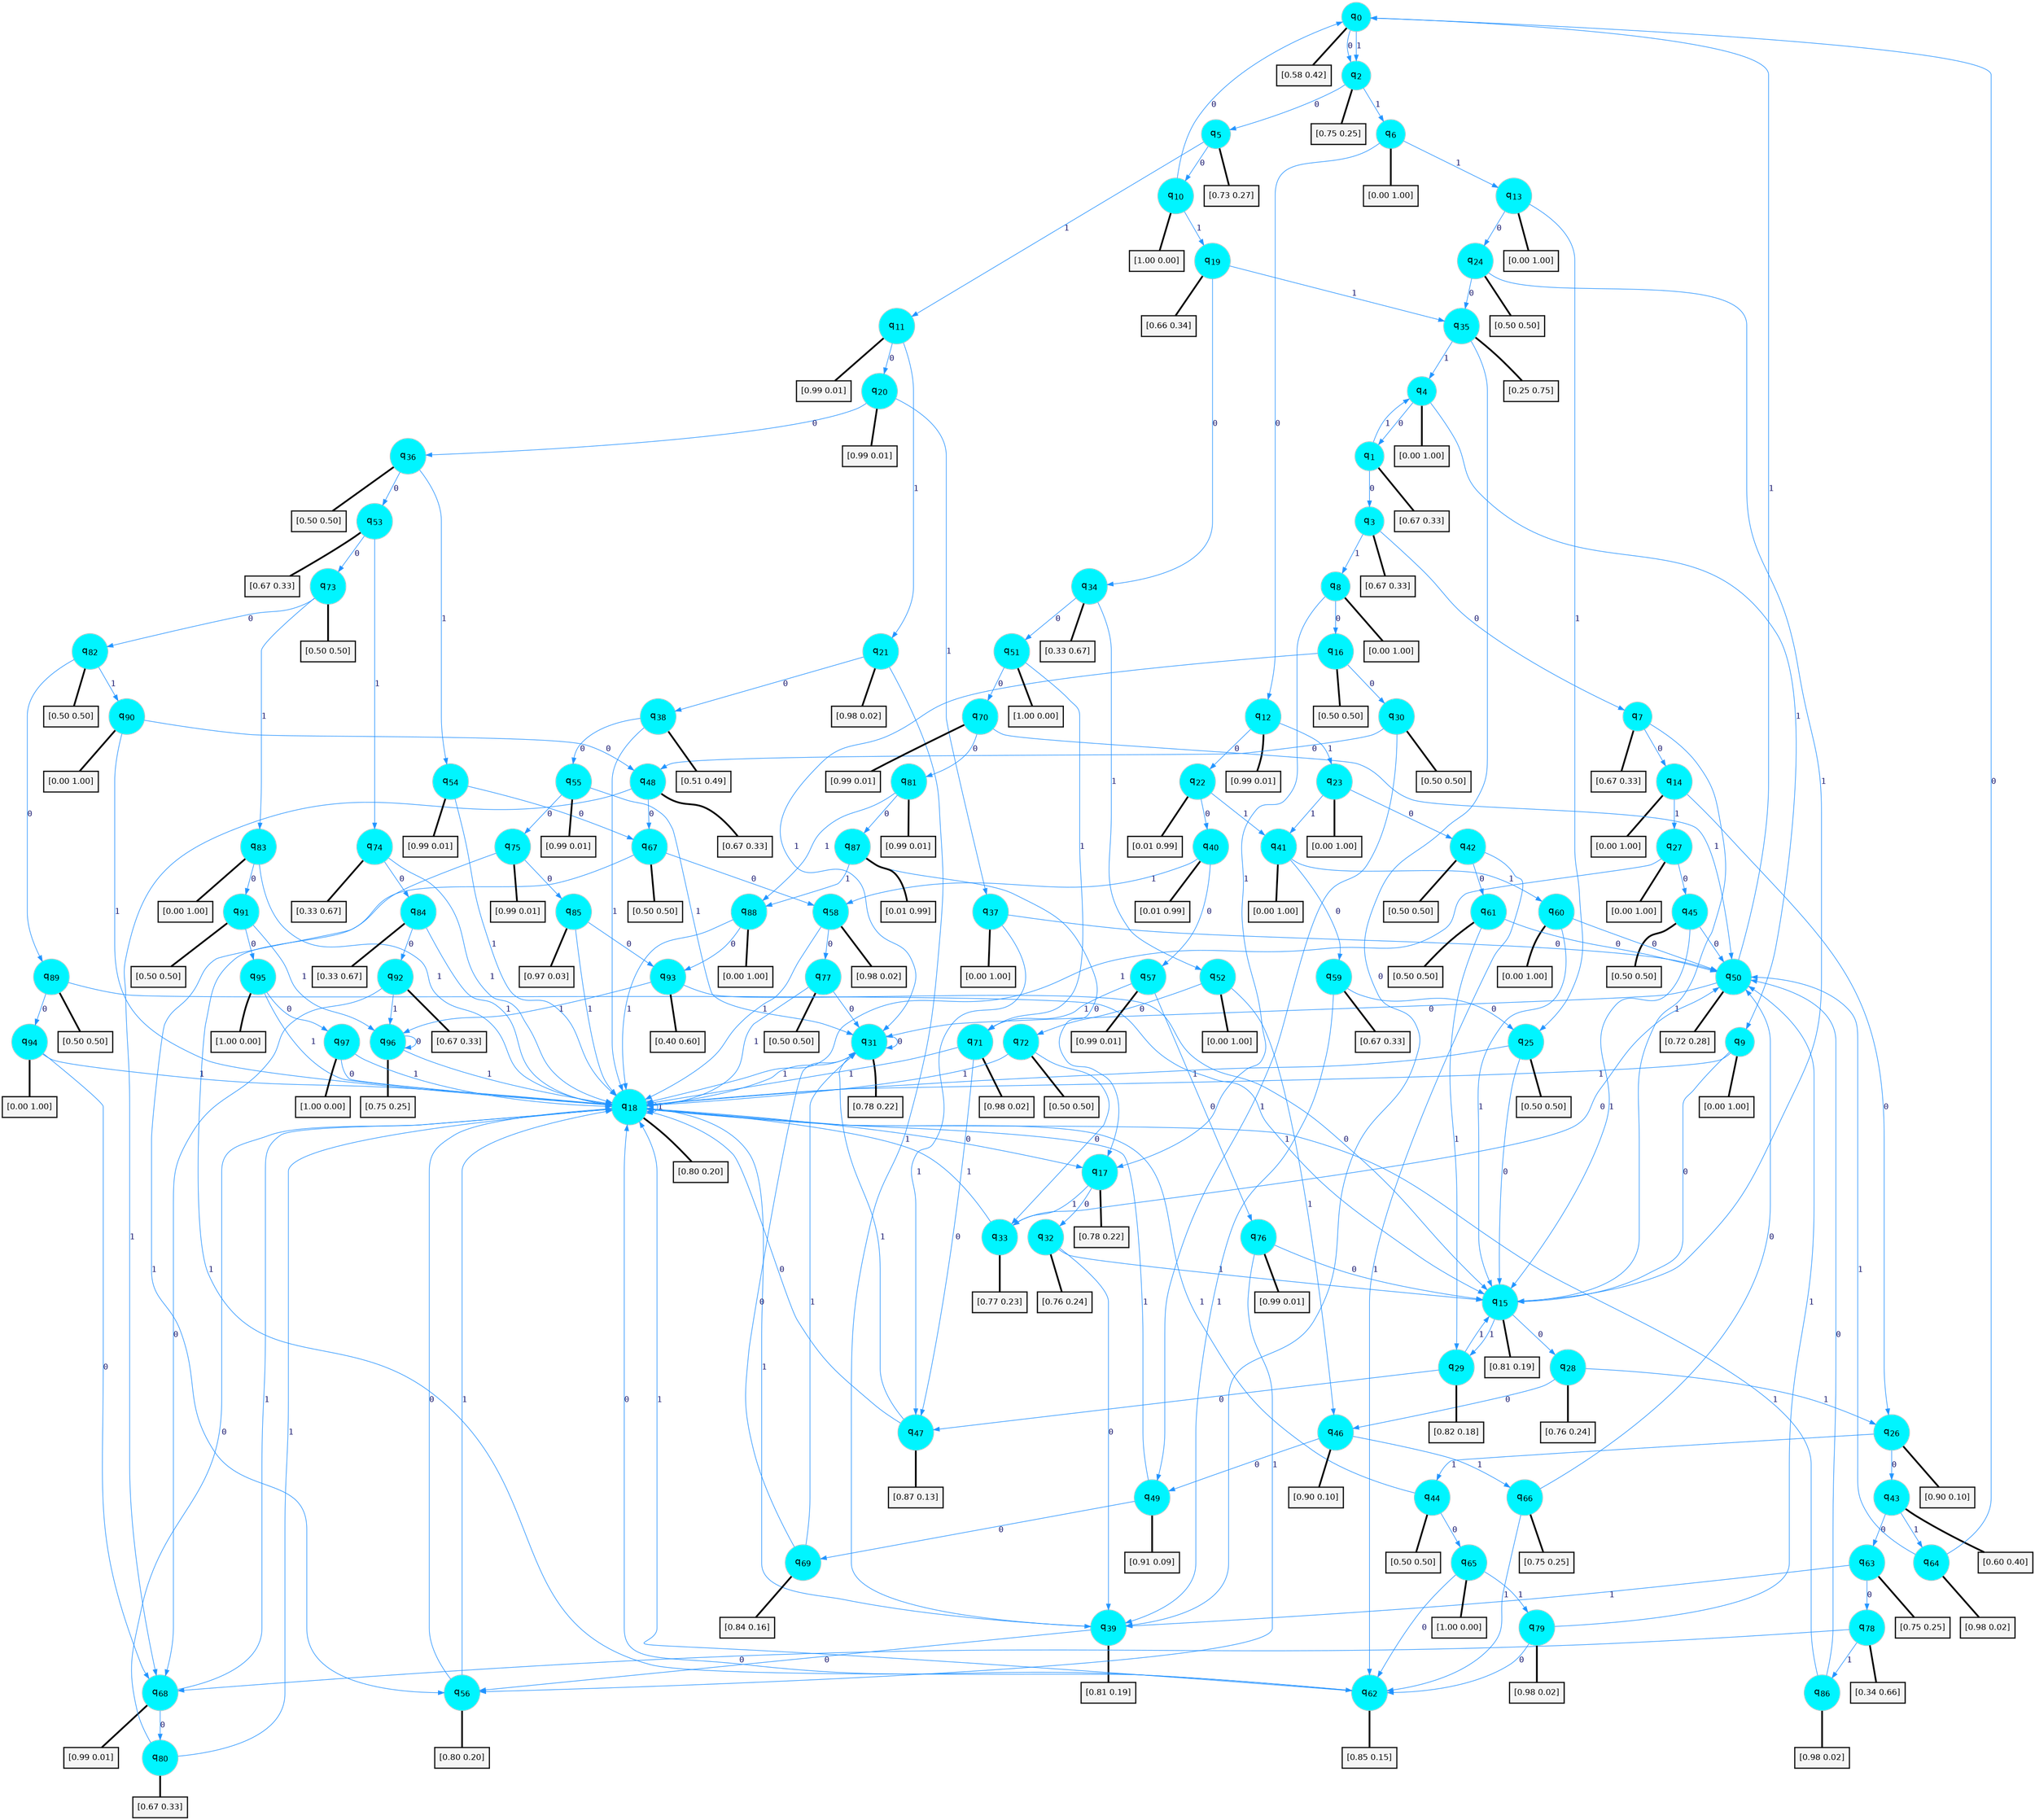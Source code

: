 digraph G {
graph [
bgcolor=transparent, dpi=300, rankdir=TD, size="40,25"];
node [
color=gray, fillcolor=turquoise1, fontcolor=black, fontname=Helvetica, fontsize=16, fontweight=bold, shape=circle, style=filled];
edge [
arrowsize=1, color=dodgerblue1, fontcolor=midnightblue, fontname=courier, fontweight=bold, penwidth=1, style=solid, weight=20];
0[label=<q<SUB>0</SUB>>];
1[label=<q<SUB>1</SUB>>];
2[label=<q<SUB>2</SUB>>];
3[label=<q<SUB>3</SUB>>];
4[label=<q<SUB>4</SUB>>];
5[label=<q<SUB>5</SUB>>];
6[label=<q<SUB>6</SUB>>];
7[label=<q<SUB>7</SUB>>];
8[label=<q<SUB>8</SUB>>];
9[label=<q<SUB>9</SUB>>];
10[label=<q<SUB>10</SUB>>];
11[label=<q<SUB>11</SUB>>];
12[label=<q<SUB>12</SUB>>];
13[label=<q<SUB>13</SUB>>];
14[label=<q<SUB>14</SUB>>];
15[label=<q<SUB>15</SUB>>];
16[label=<q<SUB>16</SUB>>];
17[label=<q<SUB>17</SUB>>];
18[label=<q<SUB>18</SUB>>];
19[label=<q<SUB>19</SUB>>];
20[label=<q<SUB>20</SUB>>];
21[label=<q<SUB>21</SUB>>];
22[label=<q<SUB>22</SUB>>];
23[label=<q<SUB>23</SUB>>];
24[label=<q<SUB>24</SUB>>];
25[label=<q<SUB>25</SUB>>];
26[label=<q<SUB>26</SUB>>];
27[label=<q<SUB>27</SUB>>];
28[label=<q<SUB>28</SUB>>];
29[label=<q<SUB>29</SUB>>];
30[label=<q<SUB>30</SUB>>];
31[label=<q<SUB>31</SUB>>];
32[label=<q<SUB>32</SUB>>];
33[label=<q<SUB>33</SUB>>];
34[label=<q<SUB>34</SUB>>];
35[label=<q<SUB>35</SUB>>];
36[label=<q<SUB>36</SUB>>];
37[label=<q<SUB>37</SUB>>];
38[label=<q<SUB>38</SUB>>];
39[label=<q<SUB>39</SUB>>];
40[label=<q<SUB>40</SUB>>];
41[label=<q<SUB>41</SUB>>];
42[label=<q<SUB>42</SUB>>];
43[label=<q<SUB>43</SUB>>];
44[label=<q<SUB>44</SUB>>];
45[label=<q<SUB>45</SUB>>];
46[label=<q<SUB>46</SUB>>];
47[label=<q<SUB>47</SUB>>];
48[label=<q<SUB>48</SUB>>];
49[label=<q<SUB>49</SUB>>];
50[label=<q<SUB>50</SUB>>];
51[label=<q<SUB>51</SUB>>];
52[label=<q<SUB>52</SUB>>];
53[label=<q<SUB>53</SUB>>];
54[label=<q<SUB>54</SUB>>];
55[label=<q<SUB>55</SUB>>];
56[label=<q<SUB>56</SUB>>];
57[label=<q<SUB>57</SUB>>];
58[label=<q<SUB>58</SUB>>];
59[label=<q<SUB>59</SUB>>];
60[label=<q<SUB>60</SUB>>];
61[label=<q<SUB>61</SUB>>];
62[label=<q<SUB>62</SUB>>];
63[label=<q<SUB>63</SUB>>];
64[label=<q<SUB>64</SUB>>];
65[label=<q<SUB>65</SUB>>];
66[label=<q<SUB>66</SUB>>];
67[label=<q<SUB>67</SUB>>];
68[label=<q<SUB>68</SUB>>];
69[label=<q<SUB>69</SUB>>];
70[label=<q<SUB>70</SUB>>];
71[label=<q<SUB>71</SUB>>];
72[label=<q<SUB>72</SUB>>];
73[label=<q<SUB>73</SUB>>];
74[label=<q<SUB>74</SUB>>];
75[label=<q<SUB>75</SUB>>];
76[label=<q<SUB>76</SUB>>];
77[label=<q<SUB>77</SUB>>];
78[label=<q<SUB>78</SUB>>];
79[label=<q<SUB>79</SUB>>];
80[label=<q<SUB>80</SUB>>];
81[label=<q<SUB>81</SUB>>];
82[label=<q<SUB>82</SUB>>];
83[label=<q<SUB>83</SUB>>];
84[label=<q<SUB>84</SUB>>];
85[label=<q<SUB>85</SUB>>];
86[label=<q<SUB>86</SUB>>];
87[label=<q<SUB>87</SUB>>];
88[label=<q<SUB>88</SUB>>];
89[label=<q<SUB>89</SUB>>];
90[label=<q<SUB>90</SUB>>];
91[label=<q<SUB>91</SUB>>];
92[label=<q<SUB>92</SUB>>];
93[label=<q<SUB>93</SUB>>];
94[label=<q<SUB>94</SUB>>];
95[label=<q<SUB>95</SUB>>];
96[label=<q<SUB>96</SUB>>];
97[label=<q<SUB>97</SUB>>];
98[label="[0.58 0.42]", shape=box,fontcolor=black, fontname=Helvetica, fontsize=14, penwidth=2, fillcolor=whitesmoke,color=black];
99[label="[0.67 0.33]", shape=box,fontcolor=black, fontname=Helvetica, fontsize=14, penwidth=2, fillcolor=whitesmoke,color=black];
100[label="[0.75 0.25]", shape=box,fontcolor=black, fontname=Helvetica, fontsize=14, penwidth=2, fillcolor=whitesmoke,color=black];
101[label="[0.67 0.33]", shape=box,fontcolor=black, fontname=Helvetica, fontsize=14, penwidth=2, fillcolor=whitesmoke,color=black];
102[label="[0.00 1.00]", shape=box,fontcolor=black, fontname=Helvetica, fontsize=14, penwidth=2, fillcolor=whitesmoke,color=black];
103[label="[0.73 0.27]", shape=box,fontcolor=black, fontname=Helvetica, fontsize=14, penwidth=2, fillcolor=whitesmoke,color=black];
104[label="[0.00 1.00]", shape=box,fontcolor=black, fontname=Helvetica, fontsize=14, penwidth=2, fillcolor=whitesmoke,color=black];
105[label="[0.67 0.33]", shape=box,fontcolor=black, fontname=Helvetica, fontsize=14, penwidth=2, fillcolor=whitesmoke,color=black];
106[label="[0.00 1.00]", shape=box,fontcolor=black, fontname=Helvetica, fontsize=14, penwidth=2, fillcolor=whitesmoke,color=black];
107[label="[0.00 1.00]", shape=box,fontcolor=black, fontname=Helvetica, fontsize=14, penwidth=2, fillcolor=whitesmoke,color=black];
108[label="[1.00 0.00]", shape=box,fontcolor=black, fontname=Helvetica, fontsize=14, penwidth=2, fillcolor=whitesmoke,color=black];
109[label="[0.99 0.01]", shape=box,fontcolor=black, fontname=Helvetica, fontsize=14, penwidth=2, fillcolor=whitesmoke,color=black];
110[label="[0.99 0.01]", shape=box,fontcolor=black, fontname=Helvetica, fontsize=14, penwidth=2, fillcolor=whitesmoke,color=black];
111[label="[0.00 1.00]", shape=box,fontcolor=black, fontname=Helvetica, fontsize=14, penwidth=2, fillcolor=whitesmoke,color=black];
112[label="[0.00 1.00]", shape=box,fontcolor=black, fontname=Helvetica, fontsize=14, penwidth=2, fillcolor=whitesmoke,color=black];
113[label="[0.81 0.19]", shape=box,fontcolor=black, fontname=Helvetica, fontsize=14, penwidth=2, fillcolor=whitesmoke,color=black];
114[label="[0.50 0.50]", shape=box,fontcolor=black, fontname=Helvetica, fontsize=14, penwidth=2, fillcolor=whitesmoke,color=black];
115[label="[0.78 0.22]", shape=box,fontcolor=black, fontname=Helvetica, fontsize=14, penwidth=2, fillcolor=whitesmoke,color=black];
116[label="[0.80 0.20]", shape=box,fontcolor=black, fontname=Helvetica, fontsize=14, penwidth=2, fillcolor=whitesmoke,color=black];
117[label="[0.66 0.34]", shape=box,fontcolor=black, fontname=Helvetica, fontsize=14, penwidth=2, fillcolor=whitesmoke,color=black];
118[label="[0.99 0.01]", shape=box,fontcolor=black, fontname=Helvetica, fontsize=14, penwidth=2, fillcolor=whitesmoke,color=black];
119[label="[0.98 0.02]", shape=box,fontcolor=black, fontname=Helvetica, fontsize=14, penwidth=2, fillcolor=whitesmoke,color=black];
120[label="[0.01 0.99]", shape=box,fontcolor=black, fontname=Helvetica, fontsize=14, penwidth=2, fillcolor=whitesmoke,color=black];
121[label="[0.00 1.00]", shape=box,fontcolor=black, fontname=Helvetica, fontsize=14, penwidth=2, fillcolor=whitesmoke,color=black];
122[label="[0.50 0.50]", shape=box,fontcolor=black, fontname=Helvetica, fontsize=14, penwidth=2, fillcolor=whitesmoke,color=black];
123[label="[0.50 0.50]", shape=box,fontcolor=black, fontname=Helvetica, fontsize=14, penwidth=2, fillcolor=whitesmoke,color=black];
124[label="[0.90 0.10]", shape=box,fontcolor=black, fontname=Helvetica, fontsize=14, penwidth=2, fillcolor=whitesmoke,color=black];
125[label="[0.00 1.00]", shape=box,fontcolor=black, fontname=Helvetica, fontsize=14, penwidth=2, fillcolor=whitesmoke,color=black];
126[label="[0.76 0.24]", shape=box,fontcolor=black, fontname=Helvetica, fontsize=14, penwidth=2, fillcolor=whitesmoke,color=black];
127[label="[0.82 0.18]", shape=box,fontcolor=black, fontname=Helvetica, fontsize=14, penwidth=2, fillcolor=whitesmoke,color=black];
128[label="[0.50 0.50]", shape=box,fontcolor=black, fontname=Helvetica, fontsize=14, penwidth=2, fillcolor=whitesmoke,color=black];
129[label="[0.78 0.22]", shape=box,fontcolor=black, fontname=Helvetica, fontsize=14, penwidth=2, fillcolor=whitesmoke,color=black];
130[label="[0.76 0.24]", shape=box,fontcolor=black, fontname=Helvetica, fontsize=14, penwidth=2, fillcolor=whitesmoke,color=black];
131[label="[0.77 0.23]", shape=box,fontcolor=black, fontname=Helvetica, fontsize=14, penwidth=2, fillcolor=whitesmoke,color=black];
132[label="[0.33 0.67]", shape=box,fontcolor=black, fontname=Helvetica, fontsize=14, penwidth=2, fillcolor=whitesmoke,color=black];
133[label="[0.25 0.75]", shape=box,fontcolor=black, fontname=Helvetica, fontsize=14, penwidth=2, fillcolor=whitesmoke,color=black];
134[label="[0.50 0.50]", shape=box,fontcolor=black, fontname=Helvetica, fontsize=14, penwidth=2, fillcolor=whitesmoke,color=black];
135[label="[0.00 1.00]", shape=box,fontcolor=black, fontname=Helvetica, fontsize=14, penwidth=2, fillcolor=whitesmoke,color=black];
136[label="[0.51 0.49]", shape=box,fontcolor=black, fontname=Helvetica, fontsize=14, penwidth=2, fillcolor=whitesmoke,color=black];
137[label="[0.81 0.19]", shape=box,fontcolor=black, fontname=Helvetica, fontsize=14, penwidth=2, fillcolor=whitesmoke,color=black];
138[label="[0.01 0.99]", shape=box,fontcolor=black, fontname=Helvetica, fontsize=14, penwidth=2, fillcolor=whitesmoke,color=black];
139[label="[0.00 1.00]", shape=box,fontcolor=black, fontname=Helvetica, fontsize=14, penwidth=2, fillcolor=whitesmoke,color=black];
140[label="[0.50 0.50]", shape=box,fontcolor=black, fontname=Helvetica, fontsize=14, penwidth=2, fillcolor=whitesmoke,color=black];
141[label="[0.60 0.40]", shape=box,fontcolor=black, fontname=Helvetica, fontsize=14, penwidth=2, fillcolor=whitesmoke,color=black];
142[label="[0.50 0.50]", shape=box,fontcolor=black, fontname=Helvetica, fontsize=14, penwidth=2, fillcolor=whitesmoke,color=black];
143[label="[0.50 0.50]", shape=box,fontcolor=black, fontname=Helvetica, fontsize=14, penwidth=2, fillcolor=whitesmoke,color=black];
144[label="[0.90 0.10]", shape=box,fontcolor=black, fontname=Helvetica, fontsize=14, penwidth=2, fillcolor=whitesmoke,color=black];
145[label="[0.87 0.13]", shape=box,fontcolor=black, fontname=Helvetica, fontsize=14, penwidth=2, fillcolor=whitesmoke,color=black];
146[label="[0.67 0.33]", shape=box,fontcolor=black, fontname=Helvetica, fontsize=14, penwidth=2, fillcolor=whitesmoke,color=black];
147[label="[0.91 0.09]", shape=box,fontcolor=black, fontname=Helvetica, fontsize=14, penwidth=2, fillcolor=whitesmoke,color=black];
148[label="[0.72 0.28]", shape=box,fontcolor=black, fontname=Helvetica, fontsize=14, penwidth=2, fillcolor=whitesmoke,color=black];
149[label="[1.00 0.00]", shape=box,fontcolor=black, fontname=Helvetica, fontsize=14, penwidth=2, fillcolor=whitesmoke,color=black];
150[label="[0.00 1.00]", shape=box,fontcolor=black, fontname=Helvetica, fontsize=14, penwidth=2, fillcolor=whitesmoke,color=black];
151[label="[0.67 0.33]", shape=box,fontcolor=black, fontname=Helvetica, fontsize=14, penwidth=2, fillcolor=whitesmoke,color=black];
152[label="[0.99 0.01]", shape=box,fontcolor=black, fontname=Helvetica, fontsize=14, penwidth=2, fillcolor=whitesmoke,color=black];
153[label="[0.99 0.01]", shape=box,fontcolor=black, fontname=Helvetica, fontsize=14, penwidth=2, fillcolor=whitesmoke,color=black];
154[label="[0.80 0.20]", shape=box,fontcolor=black, fontname=Helvetica, fontsize=14, penwidth=2, fillcolor=whitesmoke,color=black];
155[label="[0.99 0.01]", shape=box,fontcolor=black, fontname=Helvetica, fontsize=14, penwidth=2, fillcolor=whitesmoke,color=black];
156[label="[0.98 0.02]", shape=box,fontcolor=black, fontname=Helvetica, fontsize=14, penwidth=2, fillcolor=whitesmoke,color=black];
157[label="[0.67 0.33]", shape=box,fontcolor=black, fontname=Helvetica, fontsize=14, penwidth=2, fillcolor=whitesmoke,color=black];
158[label="[0.00 1.00]", shape=box,fontcolor=black, fontname=Helvetica, fontsize=14, penwidth=2, fillcolor=whitesmoke,color=black];
159[label="[0.50 0.50]", shape=box,fontcolor=black, fontname=Helvetica, fontsize=14, penwidth=2, fillcolor=whitesmoke,color=black];
160[label="[0.85 0.15]", shape=box,fontcolor=black, fontname=Helvetica, fontsize=14, penwidth=2, fillcolor=whitesmoke,color=black];
161[label="[0.75 0.25]", shape=box,fontcolor=black, fontname=Helvetica, fontsize=14, penwidth=2, fillcolor=whitesmoke,color=black];
162[label="[0.98 0.02]", shape=box,fontcolor=black, fontname=Helvetica, fontsize=14, penwidth=2, fillcolor=whitesmoke,color=black];
163[label="[1.00 0.00]", shape=box,fontcolor=black, fontname=Helvetica, fontsize=14, penwidth=2, fillcolor=whitesmoke,color=black];
164[label="[0.75 0.25]", shape=box,fontcolor=black, fontname=Helvetica, fontsize=14, penwidth=2, fillcolor=whitesmoke,color=black];
165[label="[0.50 0.50]", shape=box,fontcolor=black, fontname=Helvetica, fontsize=14, penwidth=2, fillcolor=whitesmoke,color=black];
166[label="[0.99 0.01]", shape=box,fontcolor=black, fontname=Helvetica, fontsize=14, penwidth=2, fillcolor=whitesmoke,color=black];
167[label="[0.84 0.16]", shape=box,fontcolor=black, fontname=Helvetica, fontsize=14, penwidth=2, fillcolor=whitesmoke,color=black];
168[label="[0.99 0.01]", shape=box,fontcolor=black, fontname=Helvetica, fontsize=14, penwidth=2, fillcolor=whitesmoke,color=black];
169[label="[0.98 0.02]", shape=box,fontcolor=black, fontname=Helvetica, fontsize=14, penwidth=2, fillcolor=whitesmoke,color=black];
170[label="[0.50 0.50]", shape=box,fontcolor=black, fontname=Helvetica, fontsize=14, penwidth=2, fillcolor=whitesmoke,color=black];
171[label="[0.50 0.50]", shape=box,fontcolor=black, fontname=Helvetica, fontsize=14, penwidth=2, fillcolor=whitesmoke,color=black];
172[label="[0.33 0.67]", shape=box,fontcolor=black, fontname=Helvetica, fontsize=14, penwidth=2, fillcolor=whitesmoke,color=black];
173[label="[0.99 0.01]", shape=box,fontcolor=black, fontname=Helvetica, fontsize=14, penwidth=2, fillcolor=whitesmoke,color=black];
174[label="[0.99 0.01]", shape=box,fontcolor=black, fontname=Helvetica, fontsize=14, penwidth=2, fillcolor=whitesmoke,color=black];
175[label="[0.50 0.50]", shape=box,fontcolor=black, fontname=Helvetica, fontsize=14, penwidth=2, fillcolor=whitesmoke,color=black];
176[label="[0.34 0.66]", shape=box,fontcolor=black, fontname=Helvetica, fontsize=14, penwidth=2, fillcolor=whitesmoke,color=black];
177[label="[0.98 0.02]", shape=box,fontcolor=black, fontname=Helvetica, fontsize=14, penwidth=2, fillcolor=whitesmoke,color=black];
178[label="[0.67 0.33]", shape=box,fontcolor=black, fontname=Helvetica, fontsize=14, penwidth=2, fillcolor=whitesmoke,color=black];
179[label="[0.99 0.01]", shape=box,fontcolor=black, fontname=Helvetica, fontsize=14, penwidth=2, fillcolor=whitesmoke,color=black];
180[label="[0.50 0.50]", shape=box,fontcolor=black, fontname=Helvetica, fontsize=14, penwidth=2, fillcolor=whitesmoke,color=black];
181[label="[0.00 1.00]", shape=box,fontcolor=black, fontname=Helvetica, fontsize=14, penwidth=2, fillcolor=whitesmoke,color=black];
182[label="[0.33 0.67]", shape=box,fontcolor=black, fontname=Helvetica, fontsize=14, penwidth=2, fillcolor=whitesmoke,color=black];
183[label="[0.97 0.03]", shape=box,fontcolor=black, fontname=Helvetica, fontsize=14, penwidth=2, fillcolor=whitesmoke,color=black];
184[label="[0.98 0.02]", shape=box,fontcolor=black, fontname=Helvetica, fontsize=14, penwidth=2, fillcolor=whitesmoke,color=black];
185[label="[0.01 0.99]", shape=box,fontcolor=black, fontname=Helvetica, fontsize=14, penwidth=2, fillcolor=whitesmoke,color=black];
186[label="[0.00 1.00]", shape=box,fontcolor=black, fontname=Helvetica, fontsize=14, penwidth=2, fillcolor=whitesmoke,color=black];
187[label="[0.50 0.50]", shape=box,fontcolor=black, fontname=Helvetica, fontsize=14, penwidth=2, fillcolor=whitesmoke,color=black];
188[label="[0.00 1.00]", shape=box,fontcolor=black, fontname=Helvetica, fontsize=14, penwidth=2, fillcolor=whitesmoke,color=black];
189[label="[0.50 0.50]", shape=box,fontcolor=black, fontname=Helvetica, fontsize=14, penwidth=2, fillcolor=whitesmoke,color=black];
190[label="[0.67 0.33]", shape=box,fontcolor=black, fontname=Helvetica, fontsize=14, penwidth=2, fillcolor=whitesmoke,color=black];
191[label="[0.40 0.60]", shape=box,fontcolor=black, fontname=Helvetica, fontsize=14, penwidth=2, fillcolor=whitesmoke,color=black];
192[label="[0.00 1.00]", shape=box,fontcolor=black, fontname=Helvetica, fontsize=14, penwidth=2, fillcolor=whitesmoke,color=black];
193[label="[1.00 0.00]", shape=box,fontcolor=black, fontname=Helvetica, fontsize=14, penwidth=2, fillcolor=whitesmoke,color=black];
194[label="[0.75 0.25]", shape=box,fontcolor=black, fontname=Helvetica, fontsize=14, penwidth=2, fillcolor=whitesmoke,color=black];
195[label="[1.00 0.00]", shape=box,fontcolor=black, fontname=Helvetica, fontsize=14, penwidth=2, fillcolor=whitesmoke,color=black];
0->2 [label=0];
0->2 [label=1];
0->98 [arrowhead=none, penwidth=3,color=black];
1->3 [label=0];
1->4 [label=1];
1->99 [arrowhead=none, penwidth=3,color=black];
2->5 [label=0];
2->6 [label=1];
2->100 [arrowhead=none, penwidth=3,color=black];
3->7 [label=0];
3->8 [label=1];
3->101 [arrowhead=none, penwidth=3,color=black];
4->1 [label=0];
4->9 [label=1];
4->102 [arrowhead=none, penwidth=3,color=black];
5->10 [label=0];
5->11 [label=1];
5->103 [arrowhead=none, penwidth=3,color=black];
6->12 [label=0];
6->13 [label=1];
6->104 [arrowhead=none, penwidth=3,color=black];
7->14 [label=0];
7->15 [label=1];
7->105 [arrowhead=none, penwidth=3,color=black];
8->16 [label=0];
8->17 [label=1];
8->106 [arrowhead=none, penwidth=3,color=black];
9->15 [label=0];
9->18 [label=1];
9->107 [arrowhead=none, penwidth=3,color=black];
10->0 [label=0];
10->19 [label=1];
10->108 [arrowhead=none, penwidth=3,color=black];
11->20 [label=0];
11->21 [label=1];
11->109 [arrowhead=none, penwidth=3,color=black];
12->22 [label=0];
12->23 [label=1];
12->110 [arrowhead=none, penwidth=3,color=black];
13->24 [label=0];
13->25 [label=1];
13->111 [arrowhead=none, penwidth=3,color=black];
14->26 [label=0];
14->27 [label=1];
14->112 [arrowhead=none, penwidth=3,color=black];
15->28 [label=0];
15->29 [label=1];
15->113 [arrowhead=none, penwidth=3,color=black];
16->30 [label=0];
16->31 [label=1];
16->114 [arrowhead=none, penwidth=3,color=black];
17->32 [label=0];
17->33 [label=1];
17->115 [arrowhead=none, penwidth=3,color=black];
18->17 [label=0];
18->18 [label=1];
18->116 [arrowhead=none, penwidth=3,color=black];
19->34 [label=0];
19->35 [label=1];
19->117 [arrowhead=none, penwidth=3,color=black];
20->36 [label=0];
20->37 [label=1];
20->118 [arrowhead=none, penwidth=3,color=black];
21->38 [label=0];
21->39 [label=1];
21->119 [arrowhead=none, penwidth=3,color=black];
22->40 [label=0];
22->41 [label=1];
22->120 [arrowhead=none, penwidth=3,color=black];
23->42 [label=0];
23->41 [label=1];
23->121 [arrowhead=none, penwidth=3,color=black];
24->35 [label=0];
24->15 [label=1];
24->122 [arrowhead=none, penwidth=3,color=black];
25->15 [label=0];
25->18 [label=1];
25->123 [arrowhead=none, penwidth=3,color=black];
26->43 [label=0];
26->44 [label=1];
26->124 [arrowhead=none, penwidth=3,color=black];
27->45 [label=0];
27->18 [label=1];
27->125 [arrowhead=none, penwidth=3,color=black];
28->46 [label=0];
28->26 [label=1];
28->126 [arrowhead=none, penwidth=3,color=black];
29->47 [label=0];
29->15 [label=1];
29->127 [arrowhead=none, penwidth=3,color=black];
30->48 [label=0];
30->49 [label=1];
30->128 [arrowhead=none, penwidth=3,color=black];
31->31 [label=0];
31->18 [label=1];
31->129 [arrowhead=none, penwidth=3,color=black];
32->39 [label=0];
32->15 [label=1];
32->130 [arrowhead=none, penwidth=3,color=black];
33->50 [label=0];
33->18 [label=1];
33->131 [arrowhead=none, penwidth=3,color=black];
34->51 [label=0];
34->52 [label=1];
34->132 [arrowhead=none, penwidth=3,color=black];
35->39 [label=0];
35->4 [label=1];
35->133 [arrowhead=none, penwidth=3,color=black];
36->53 [label=0];
36->54 [label=1];
36->134 [arrowhead=none, penwidth=3,color=black];
37->50 [label=0];
37->47 [label=1];
37->135 [arrowhead=none, penwidth=3,color=black];
38->55 [label=0];
38->18 [label=1];
38->136 [arrowhead=none, penwidth=3,color=black];
39->56 [label=0];
39->18 [label=1];
39->137 [arrowhead=none, penwidth=3,color=black];
40->57 [label=0];
40->58 [label=1];
40->138 [arrowhead=none, penwidth=3,color=black];
41->59 [label=0];
41->60 [label=1];
41->139 [arrowhead=none, penwidth=3,color=black];
42->61 [label=0];
42->62 [label=1];
42->140 [arrowhead=none, penwidth=3,color=black];
43->63 [label=0];
43->64 [label=1];
43->141 [arrowhead=none, penwidth=3,color=black];
44->65 [label=0];
44->18 [label=1];
44->142 [arrowhead=none, penwidth=3,color=black];
45->50 [label=0];
45->15 [label=1];
45->143 [arrowhead=none, penwidth=3,color=black];
46->49 [label=0];
46->66 [label=1];
46->144 [arrowhead=none, penwidth=3,color=black];
47->18 [label=0];
47->31 [label=1];
47->145 [arrowhead=none, penwidth=3,color=black];
48->67 [label=0];
48->68 [label=1];
48->146 [arrowhead=none, penwidth=3,color=black];
49->69 [label=0];
49->18 [label=1];
49->147 [arrowhead=none, penwidth=3,color=black];
50->31 [label=0];
50->0 [label=1];
50->148 [arrowhead=none, penwidth=3,color=black];
51->70 [label=0];
51->71 [label=1];
51->149 [arrowhead=none, penwidth=3,color=black];
52->72 [label=0];
52->46 [label=1];
52->150 [arrowhead=none, penwidth=3,color=black];
53->73 [label=0];
53->74 [label=1];
53->151 [arrowhead=none, penwidth=3,color=black];
54->67 [label=0];
54->18 [label=1];
54->152 [arrowhead=none, penwidth=3,color=black];
55->75 [label=0];
55->31 [label=1];
55->153 [arrowhead=none, penwidth=3,color=black];
56->18 [label=0];
56->18 [label=1];
56->154 [arrowhead=none, penwidth=3,color=black];
57->76 [label=0];
57->71 [label=1];
57->155 [arrowhead=none, penwidth=3,color=black];
58->77 [label=0];
58->18 [label=1];
58->156 [arrowhead=none, penwidth=3,color=black];
59->25 [label=0];
59->39 [label=1];
59->157 [arrowhead=none, penwidth=3,color=black];
60->50 [label=0];
60->15 [label=1];
60->158 [arrowhead=none, penwidth=3,color=black];
61->50 [label=0];
61->29 [label=1];
61->159 [arrowhead=none, penwidth=3,color=black];
62->18 [label=0];
62->18 [label=1];
62->160 [arrowhead=none, penwidth=3,color=black];
63->78 [label=0];
63->39 [label=1];
63->161 [arrowhead=none, penwidth=3,color=black];
64->0 [label=0];
64->50 [label=1];
64->162 [arrowhead=none, penwidth=3,color=black];
65->62 [label=0];
65->79 [label=1];
65->163 [arrowhead=none, penwidth=3,color=black];
66->50 [label=0];
66->62 [label=1];
66->164 [arrowhead=none, penwidth=3,color=black];
67->58 [label=0];
67->56 [label=1];
67->165 [arrowhead=none, penwidth=3,color=black];
68->80 [label=0];
68->18 [label=1];
68->166 [arrowhead=none, penwidth=3,color=black];
69->31 [label=0];
69->31 [label=1];
69->167 [arrowhead=none, penwidth=3,color=black];
70->81 [label=0];
70->50 [label=1];
70->168 [arrowhead=none, penwidth=3,color=black];
71->47 [label=0];
71->18 [label=1];
71->169 [arrowhead=none, penwidth=3,color=black];
72->33 [label=0];
72->18 [label=1];
72->170 [arrowhead=none, penwidth=3,color=black];
73->82 [label=0];
73->83 [label=1];
73->171 [arrowhead=none, penwidth=3,color=black];
74->84 [label=0];
74->18 [label=1];
74->172 [arrowhead=none, penwidth=3,color=black];
75->85 [label=0];
75->62 [label=1];
75->173 [arrowhead=none, penwidth=3,color=black];
76->15 [label=0];
76->56 [label=1];
76->174 [arrowhead=none, penwidth=3,color=black];
77->31 [label=0];
77->18 [label=1];
77->175 [arrowhead=none, penwidth=3,color=black];
78->68 [label=0];
78->86 [label=1];
78->176 [arrowhead=none, penwidth=3,color=black];
79->62 [label=0];
79->50 [label=1];
79->177 [arrowhead=none, penwidth=3,color=black];
80->18 [label=0];
80->18 [label=1];
80->178 [arrowhead=none, penwidth=3,color=black];
81->87 [label=0];
81->88 [label=1];
81->179 [arrowhead=none, penwidth=3,color=black];
82->89 [label=0];
82->90 [label=1];
82->180 [arrowhead=none, penwidth=3,color=black];
83->91 [label=0];
83->18 [label=1];
83->181 [arrowhead=none, penwidth=3,color=black];
84->92 [label=0];
84->18 [label=1];
84->182 [arrowhead=none, penwidth=3,color=black];
85->93 [label=0];
85->18 [label=1];
85->183 [arrowhead=none, penwidth=3,color=black];
86->50 [label=0];
86->18 [label=1];
86->184 [arrowhead=none, penwidth=3,color=black];
87->17 [label=0];
87->88 [label=1];
87->185 [arrowhead=none, penwidth=3,color=black];
88->93 [label=0];
88->18 [label=1];
88->186 [arrowhead=none, penwidth=3,color=black];
89->94 [label=0];
89->15 [label=1];
89->187 [arrowhead=none, penwidth=3,color=black];
90->48 [label=0];
90->18 [label=1];
90->188 [arrowhead=none, penwidth=3,color=black];
91->95 [label=0];
91->96 [label=1];
91->189 [arrowhead=none, penwidth=3,color=black];
92->68 [label=0];
92->96 [label=1];
92->190 [arrowhead=none, penwidth=3,color=black];
93->15 [label=0];
93->96 [label=1];
93->191 [arrowhead=none, penwidth=3,color=black];
94->68 [label=0];
94->18 [label=1];
94->192 [arrowhead=none, penwidth=3,color=black];
95->97 [label=0];
95->18 [label=1];
95->193 [arrowhead=none, penwidth=3,color=black];
96->96 [label=0];
96->18 [label=1];
96->194 [arrowhead=none, penwidth=3,color=black];
97->18 [label=0];
97->18 [label=1];
97->195 [arrowhead=none, penwidth=3,color=black];
}
